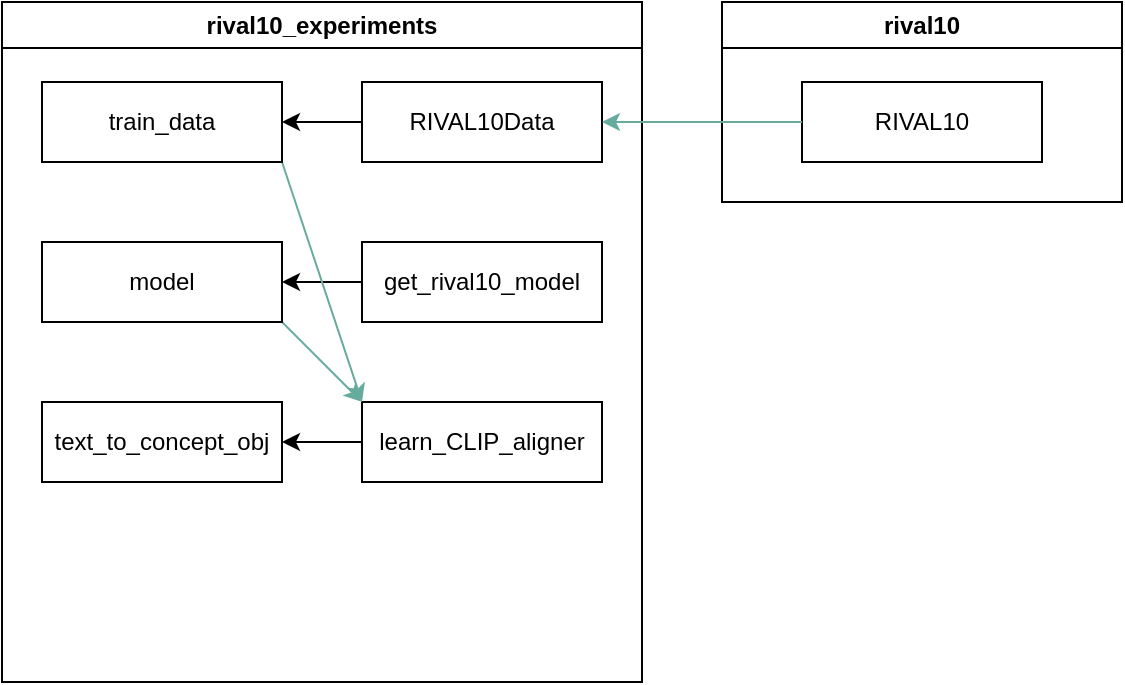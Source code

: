 <mxfile version="24.8.0">
  <diagram name="Page-1" id="2XLtuvglCsjouoK22aqs">
    <mxGraphModel dx="1364" dy="796" grid="1" gridSize="10" guides="1" tooltips="1" connect="1" arrows="1" fold="1" page="1" pageScale="1" pageWidth="850" pageHeight="1100" math="0" shadow="0">
      <root>
        <mxCell id="0" />
        <mxCell id="1" parent="0" />
        <mxCell id="06wf2ehr05H0AcNcDhgb-1" value="rival10_experiments" style="swimlane;whiteSpace=wrap;html=1;" vertex="1" parent="1">
          <mxGeometry x="40" y="40" width="320" height="340" as="geometry" />
        </mxCell>
        <mxCell id="06wf2ehr05H0AcNcDhgb-4" value="text_to_concept_obj" style="whiteSpace=wrap;html=1;" vertex="1" parent="06wf2ehr05H0AcNcDhgb-1">
          <mxGeometry x="20" y="200" width="120" height="40" as="geometry" />
        </mxCell>
        <mxCell id="06wf2ehr05H0AcNcDhgb-6" style="edgeStyle=orthogonalEdgeStyle;rounded=0;orthogonalLoop=1;jettySize=auto;html=1;entryX=1;entryY=0.5;entryDx=0;entryDy=0;" edge="1" parent="06wf2ehr05H0AcNcDhgb-1" source="06wf2ehr05H0AcNcDhgb-2" target="06wf2ehr05H0AcNcDhgb-4">
          <mxGeometry relative="1" as="geometry" />
        </mxCell>
        <mxCell id="06wf2ehr05H0AcNcDhgb-2" value="learn_CLIP_aligner" style="whiteSpace=wrap;html=1;" vertex="1" parent="06wf2ehr05H0AcNcDhgb-1">
          <mxGeometry x="180" y="200" width="120" height="40" as="geometry" />
        </mxCell>
        <mxCell id="06wf2ehr05H0AcNcDhgb-10" style="rounded=0;orthogonalLoop=1;jettySize=auto;html=1;exitX=1;exitY=1;exitDx=0;exitDy=0;entryX=0;entryY=0;entryDx=0;entryDy=0;strokeColor=#67AB9F;" edge="1" parent="06wf2ehr05H0AcNcDhgb-1" source="06wf2ehr05H0AcNcDhgb-7" target="06wf2ehr05H0AcNcDhgb-2">
          <mxGeometry relative="1" as="geometry" />
        </mxCell>
        <mxCell id="06wf2ehr05H0AcNcDhgb-7" value="model" style="whiteSpace=wrap;html=1;" vertex="1" parent="06wf2ehr05H0AcNcDhgb-1">
          <mxGeometry x="20" y="120" width="120" height="40" as="geometry" />
        </mxCell>
        <mxCell id="06wf2ehr05H0AcNcDhgb-8" style="edgeStyle=orthogonalEdgeStyle;rounded=0;orthogonalLoop=1;jettySize=auto;html=1;entryX=1;entryY=0.5;entryDx=0;entryDy=0;" edge="1" parent="06wf2ehr05H0AcNcDhgb-1" source="06wf2ehr05H0AcNcDhgb-9" target="06wf2ehr05H0AcNcDhgb-7">
          <mxGeometry relative="1" as="geometry" />
        </mxCell>
        <mxCell id="06wf2ehr05H0AcNcDhgb-9" value="get_rival10_model" style="whiteSpace=wrap;html=1;" vertex="1" parent="06wf2ehr05H0AcNcDhgb-1">
          <mxGeometry x="180" y="120" width="120" height="40" as="geometry" />
        </mxCell>
        <mxCell id="06wf2ehr05H0AcNcDhgb-14" style="rounded=0;orthogonalLoop=1;jettySize=auto;html=1;exitX=1;exitY=1;exitDx=0;exitDy=0;entryX=0;entryY=0;entryDx=0;entryDy=0;strokeColor=#67AB9F;" edge="1" parent="06wf2ehr05H0AcNcDhgb-1" source="06wf2ehr05H0AcNcDhgb-11" target="06wf2ehr05H0AcNcDhgb-2">
          <mxGeometry relative="1" as="geometry" />
        </mxCell>
        <mxCell id="06wf2ehr05H0AcNcDhgb-11" value="train_data" style="whiteSpace=wrap;html=1;" vertex="1" parent="06wf2ehr05H0AcNcDhgb-1">
          <mxGeometry x="20" y="40" width="120" height="40" as="geometry" />
        </mxCell>
        <mxCell id="06wf2ehr05H0AcNcDhgb-12" style="edgeStyle=orthogonalEdgeStyle;rounded=0;orthogonalLoop=1;jettySize=auto;html=1;entryX=1;entryY=0.5;entryDx=0;entryDy=0;" edge="1" parent="06wf2ehr05H0AcNcDhgb-1" source="06wf2ehr05H0AcNcDhgb-13" target="06wf2ehr05H0AcNcDhgb-11">
          <mxGeometry relative="1" as="geometry" />
        </mxCell>
        <mxCell id="06wf2ehr05H0AcNcDhgb-13" value="RIVAL10Data" style="whiteSpace=wrap;html=1;" vertex="1" parent="06wf2ehr05H0AcNcDhgb-1">
          <mxGeometry x="180" y="40" width="120" height="40" as="geometry" />
        </mxCell>
        <mxCell id="06wf2ehr05H0AcNcDhgb-15" value="&lt;div&gt;rival10&lt;/div&gt;" style="swimlane;whiteSpace=wrap;html=1;" vertex="1" parent="1">
          <mxGeometry x="400" y="40" width="200" height="100" as="geometry" />
        </mxCell>
        <mxCell id="06wf2ehr05H0AcNcDhgb-16" value="RIVAL10" style="whiteSpace=wrap;html=1;" vertex="1" parent="06wf2ehr05H0AcNcDhgb-15">
          <mxGeometry x="40" y="40" width="120" height="40" as="geometry" />
        </mxCell>
        <mxCell id="06wf2ehr05H0AcNcDhgb-17" style="rounded=0;orthogonalLoop=1;jettySize=auto;html=1;exitX=0;exitY=0.5;exitDx=0;exitDy=0;entryX=1;entryY=0.5;entryDx=0;entryDy=0;strokeColor=#67AB9F;" edge="1" parent="1" source="06wf2ehr05H0AcNcDhgb-16" target="06wf2ehr05H0AcNcDhgb-13">
          <mxGeometry relative="1" as="geometry">
            <mxPoint x="190" y="130" as="sourcePoint" />
            <mxPoint x="230" y="250" as="targetPoint" />
          </mxGeometry>
        </mxCell>
      </root>
    </mxGraphModel>
  </diagram>
</mxfile>

